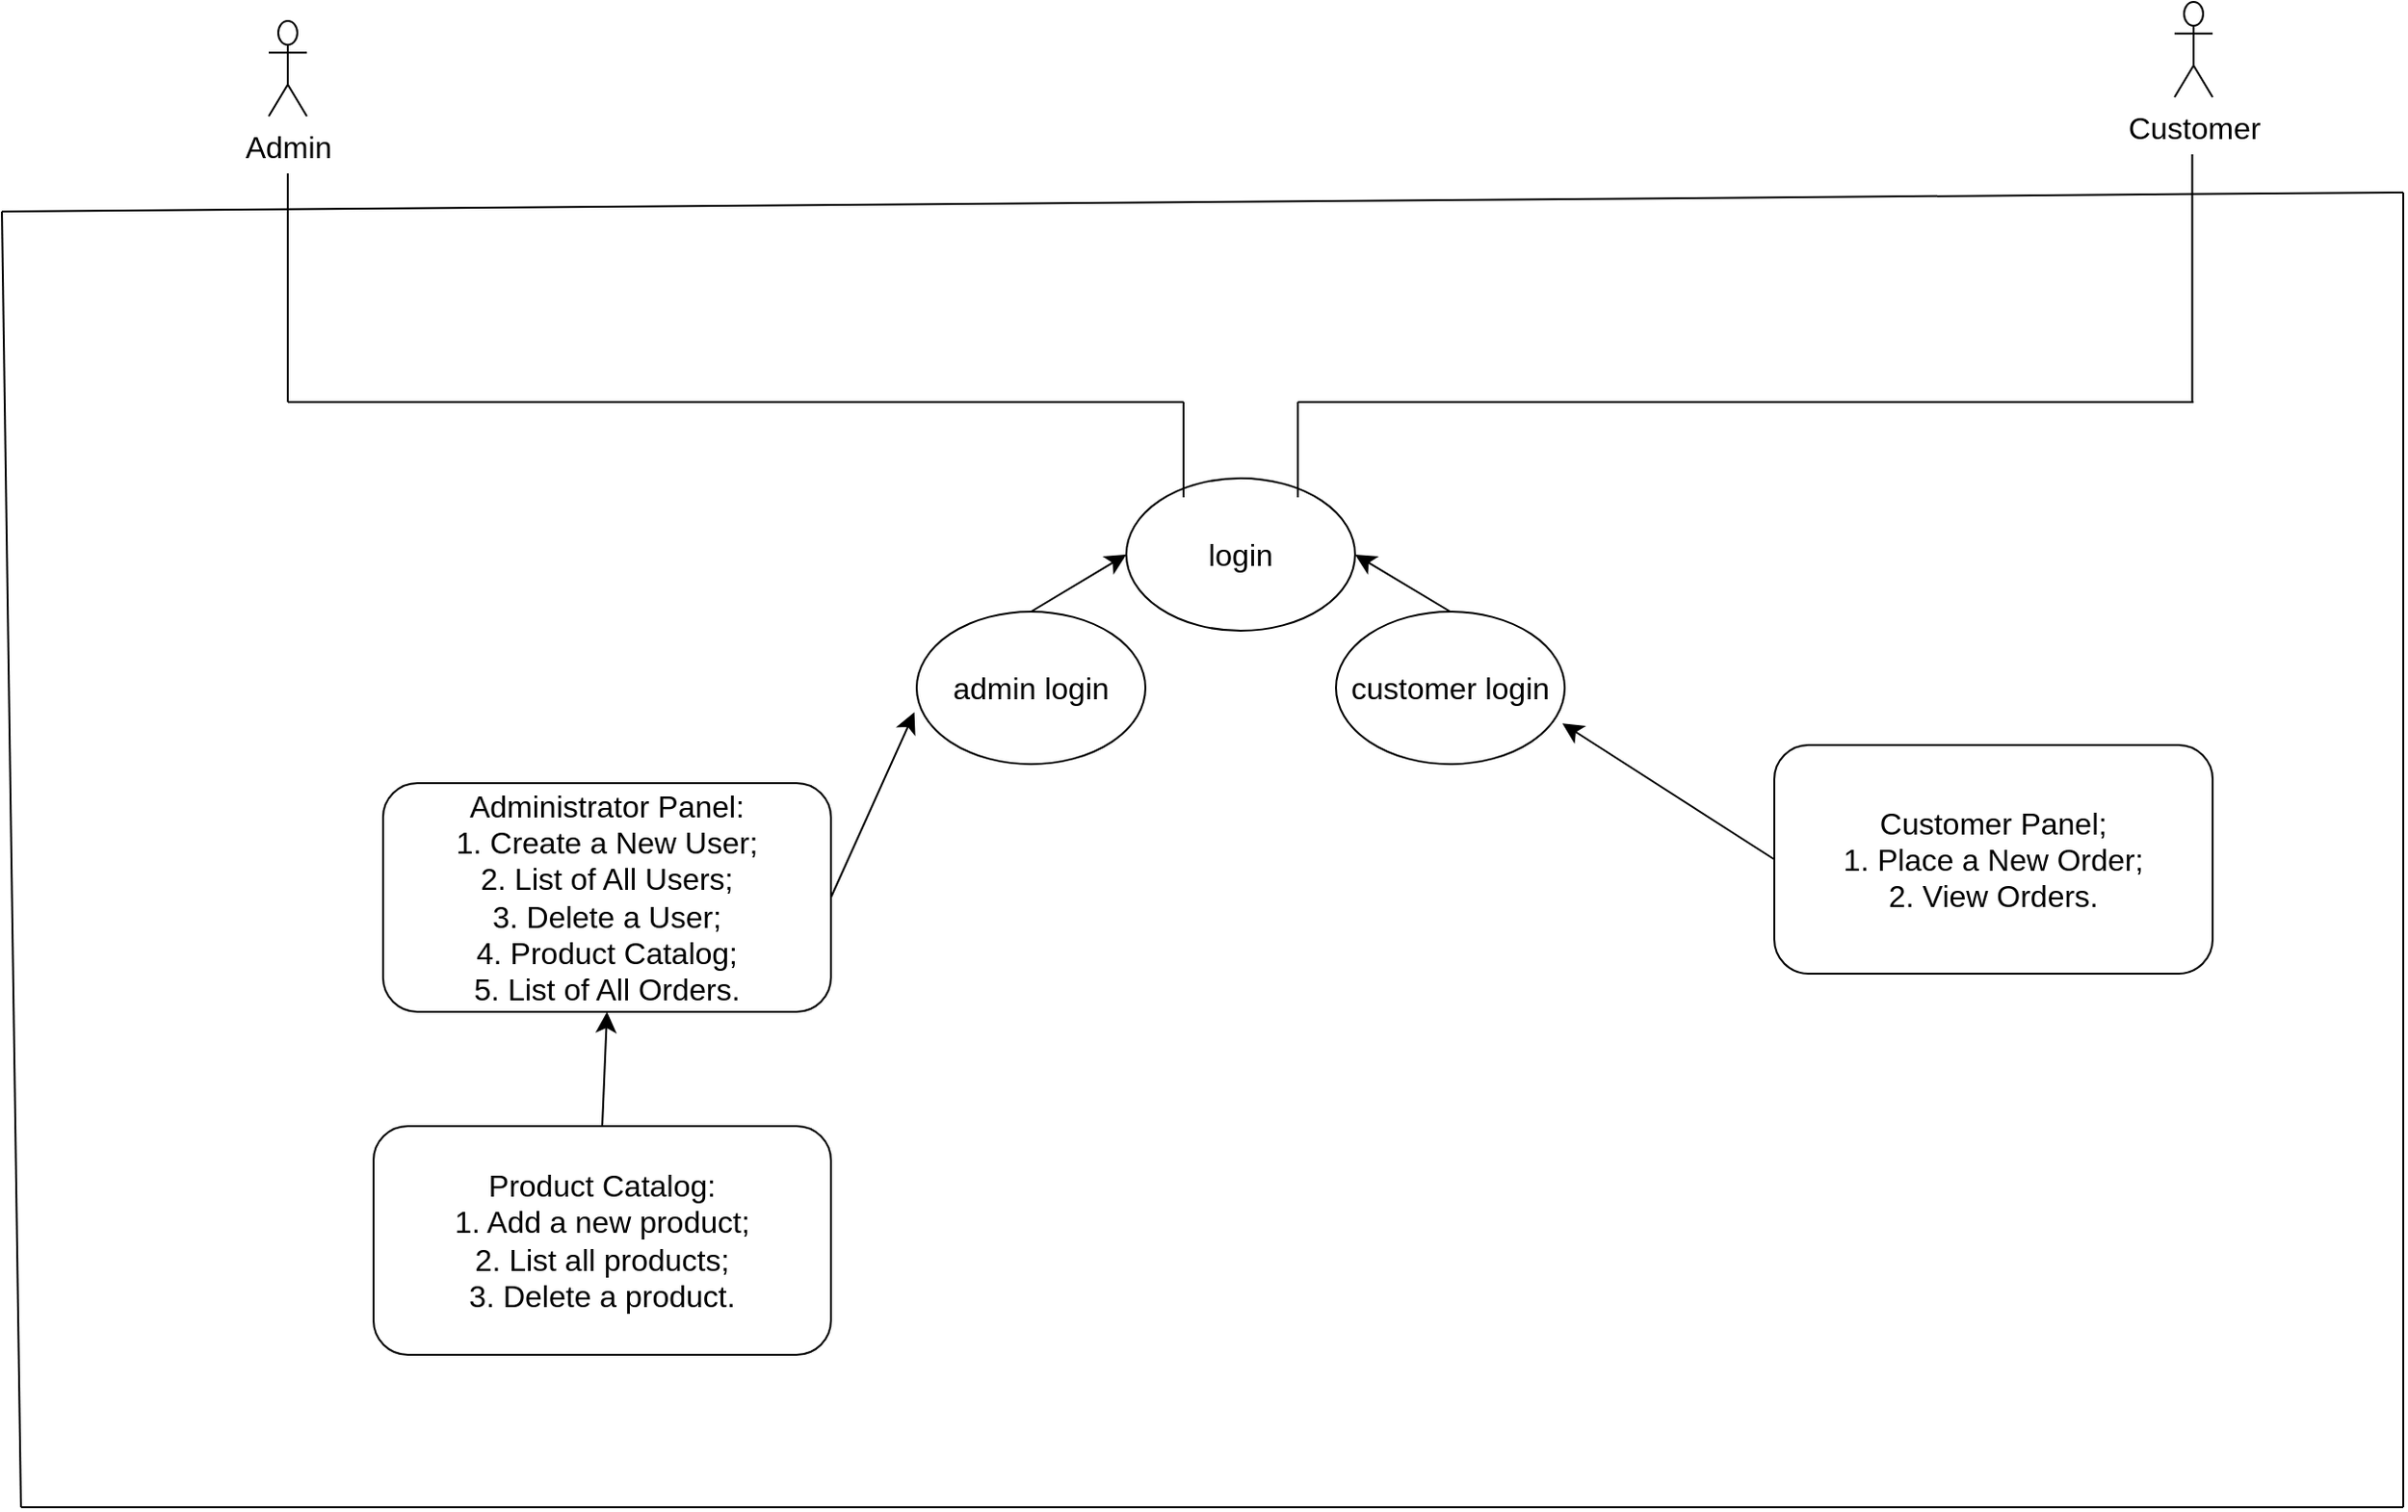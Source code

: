 <mxfile version="22.0.5" type="device">
  <diagram name="Page-1" id="2YBvvXClWsGukQMizWep">
    <mxGraphModel dx="1671" dy="978" grid="1" gridSize="10" guides="1" tooltips="1" connect="1" arrows="1" fold="1" page="1" pageScale="1" pageWidth="850" pageHeight="1100" math="0" shadow="0">
      <root>
        <mxCell id="0" />
        <mxCell id="1" parent="0" />
        <mxCell id="KqYLICt4tUIHN2O6VlEI-1" value="" style="endArrow=none;html=1;rounded=0;fontSize=12;startSize=8;endSize=8;curved=1;" edge="1" parent="1">
          <mxGeometry width="50" height="50" relative="1" as="geometry">
            <mxPoint x="-670" y="120" as="sourcePoint" />
            <mxPoint x="590" y="110" as="targetPoint" />
          </mxGeometry>
        </mxCell>
        <object label="Customer" Customer="" id="KqYLICt4tUIHN2O6VlEI-3">
          <mxCell style="shape=umlActor;verticalLabelPosition=bottom;verticalAlign=top;html=1;outlineConnect=0;fontSize=16;" vertex="1" parent="1">
            <mxGeometry x="470" y="10" width="20" height="50" as="geometry" />
          </mxCell>
        </object>
        <mxCell id="KqYLICt4tUIHN2O6VlEI-4" value="Admin" style="shape=umlActor;verticalLabelPosition=bottom;verticalAlign=top;html=1;outlineConnect=0;fontSize=16;" vertex="1" parent="1">
          <mxGeometry x="-530" y="20" width="20" height="50" as="geometry" />
        </mxCell>
        <mxCell id="KqYLICt4tUIHN2O6VlEI-12" value="" style="endArrow=none;html=1;rounded=0;fontSize=12;startSize=8;endSize=8;curved=1;" edge="1" parent="1">
          <mxGeometry width="50" height="50" relative="1" as="geometry">
            <mxPoint x="-520" y="220" as="sourcePoint" />
            <mxPoint x="-520" y="100" as="targetPoint" />
          </mxGeometry>
        </mxCell>
        <mxCell id="KqYLICt4tUIHN2O6VlEI-13" value="" style="endArrow=none;html=1;rounded=0;fontSize=12;startSize=8;endSize=8;curved=1;" edge="1" parent="1">
          <mxGeometry width="50" height="50" relative="1" as="geometry">
            <mxPoint x="479.29" y="220" as="sourcePoint" />
            <mxPoint x="479.29" y="90" as="targetPoint" />
          </mxGeometry>
        </mxCell>
        <mxCell id="KqYLICt4tUIHN2O6VlEI-14" value="" style="endArrow=none;html=1;rounded=0;fontSize=12;startSize=8;endSize=8;curved=1;" edge="1" parent="1">
          <mxGeometry width="50" height="50" relative="1" as="geometry">
            <mxPoint x="-520" y="220" as="sourcePoint" />
            <mxPoint x="-50" y="220" as="targetPoint" />
          </mxGeometry>
        </mxCell>
        <mxCell id="KqYLICt4tUIHN2O6VlEI-15" value="" style="endArrow=none;html=1;rounded=0;fontSize=12;startSize=8;endSize=8;curved=1;" edge="1" parent="1">
          <mxGeometry width="50" height="50" relative="1" as="geometry">
            <mxPoint x="10" y="220" as="sourcePoint" />
            <mxPoint x="480" y="220" as="targetPoint" />
          </mxGeometry>
        </mxCell>
        <mxCell id="KqYLICt4tUIHN2O6VlEI-16" value="login" style="ellipse;whiteSpace=wrap;html=1;fontSize=16;" vertex="1" parent="1">
          <mxGeometry x="-80" y="260" width="120" height="80" as="geometry" />
        </mxCell>
        <mxCell id="KqYLICt4tUIHN2O6VlEI-17" value="" style="endArrow=none;html=1;rounded=0;fontSize=12;startSize=8;endSize=8;curved=1;exitX=0.25;exitY=0.125;exitDx=0;exitDy=0;exitPerimeter=0;" edge="1" parent="1" source="KqYLICt4tUIHN2O6VlEI-16">
          <mxGeometry width="50" height="50" relative="1" as="geometry">
            <mxPoint x="-50" y="248" as="sourcePoint" />
            <mxPoint x="-50" y="220" as="targetPoint" />
          </mxGeometry>
        </mxCell>
        <mxCell id="KqYLICt4tUIHN2O6VlEI-18" value="" style="endArrow=none;html=1;rounded=0;fontSize=12;startSize=8;endSize=8;curved=1;exitX=0.75;exitY=0.125;exitDx=0;exitDy=0;exitPerimeter=0;" edge="1" parent="1" source="KqYLICt4tUIHN2O6VlEI-16">
          <mxGeometry width="50" height="50" relative="1" as="geometry">
            <mxPoint x="-40" y="258" as="sourcePoint" />
            <mxPoint x="10" y="220" as="targetPoint" />
          </mxGeometry>
        </mxCell>
        <mxCell id="KqYLICt4tUIHN2O6VlEI-19" value="admin login" style="ellipse;whiteSpace=wrap;html=1;fontSize=16;" vertex="1" parent="1">
          <mxGeometry x="-190" y="330" width="120" height="80" as="geometry" />
        </mxCell>
        <mxCell id="KqYLICt4tUIHN2O6VlEI-20" value="customer login" style="ellipse;whiteSpace=wrap;html=1;fontSize=16;" vertex="1" parent="1">
          <mxGeometry x="30" y="330" width="120" height="80" as="geometry" />
        </mxCell>
        <mxCell id="KqYLICt4tUIHN2O6VlEI-21" value="" style="endArrow=classic;html=1;rounded=0;fontSize=12;startSize=8;endSize=8;curved=1;entryX=0;entryY=0.5;entryDx=0;entryDy=0;exitX=0.5;exitY=0;exitDx=0;exitDy=0;" edge="1" parent="1" source="KqYLICt4tUIHN2O6VlEI-19" target="KqYLICt4tUIHN2O6VlEI-16">
          <mxGeometry width="50" height="50" relative="1" as="geometry">
            <mxPoint x="-20" y="480" as="sourcePoint" />
            <mxPoint x="-30" y="430" as="targetPoint" />
          </mxGeometry>
        </mxCell>
        <mxCell id="KqYLICt4tUIHN2O6VlEI-22" value="" style="endArrow=classic;html=1;rounded=0;fontSize=12;startSize=8;endSize=8;curved=1;entryX=1;entryY=0.5;entryDx=0;entryDy=0;exitX=0.5;exitY=0;exitDx=0;exitDy=0;" edge="1" parent="1" source="KqYLICt4tUIHN2O6VlEI-20" target="KqYLICt4tUIHN2O6VlEI-16">
          <mxGeometry width="50" height="50" relative="1" as="geometry">
            <mxPoint x="-120" y="350" as="sourcePoint" />
            <mxPoint x="-70" y="310" as="targetPoint" />
          </mxGeometry>
        </mxCell>
        <mxCell id="KqYLICt4tUIHN2O6VlEI-25" value="&lt;div style=&quot;border-color: var(--border-color);&quot;&gt;Administrator Panel:&lt;/div&gt;&lt;div style=&quot;border-color: var(--border-color);&quot;&gt;1. Create a New User;&lt;/div&gt;&lt;div style=&quot;border-color: var(--border-color);&quot;&gt;2. List of All Users;&lt;/div&gt;&lt;div style=&quot;border-color: var(--border-color);&quot;&gt;3. Delete a User;&lt;/div&gt;&lt;div style=&quot;border-color: var(--border-color);&quot;&gt;4. Product Catalog;&lt;/div&gt;&lt;div style=&quot;border-color: var(--border-color);&quot;&gt;5. List of All Orders.&lt;/div&gt;" style="rounded=1;whiteSpace=wrap;html=1;fontSize=16;" vertex="1" parent="1">
          <mxGeometry x="-470" y="420" width="235" height="120" as="geometry" />
        </mxCell>
        <mxCell id="KqYLICt4tUIHN2O6VlEI-26" value="" style="endArrow=classic;html=1;rounded=0;fontSize=12;startSize=8;endSize=8;curved=1;entryX=-0.01;entryY=0.66;entryDx=0;entryDy=0;entryPerimeter=0;exitX=1;exitY=0.5;exitDx=0;exitDy=0;" edge="1" parent="1" source="KqYLICt4tUIHN2O6VlEI-25" target="KqYLICt4tUIHN2O6VlEI-19">
          <mxGeometry width="50" height="50" relative="1" as="geometry">
            <mxPoint x="-710" y="380" as="sourcePoint" />
            <mxPoint x="-310" y="580" as="targetPoint" />
          </mxGeometry>
        </mxCell>
        <mxCell id="KqYLICt4tUIHN2O6VlEI-27" value="Product Catalog:&lt;br&gt;&lt;div&gt;1. Add a new product;&lt;/div&gt;&lt;div&gt;2. List all products;&lt;/div&gt;&lt;div&gt;3. Delete a product.&lt;/div&gt;" style="rounded=1;whiteSpace=wrap;html=1;fontSize=16;" vertex="1" parent="1">
          <mxGeometry x="-475" y="600" width="240" height="120" as="geometry" />
        </mxCell>
        <mxCell id="KqYLICt4tUIHN2O6VlEI-28" value="&lt;div&gt;Customer Panel;&lt;/div&gt;&lt;div&gt;1. Place a New Order;&lt;/div&gt;&lt;div&gt;2. View Orders.&lt;/div&gt;" style="rounded=1;whiteSpace=wrap;html=1;fontSize=16;" vertex="1" parent="1">
          <mxGeometry x="260" y="400" width="230" height="120" as="geometry" />
        </mxCell>
        <mxCell id="KqYLICt4tUIHN2O6VlEI-30" value="" style="endArrow=classic;html=1;rounded=0;fontSize=12;startSize=8;endSize=8;curved=1;entryX=0.99;entryY=0.733;entryDx=0;entryDy=0;entryPerimeter=0;exitX=0;exitY=0.5;exitDx=0;exitDy=0;" edge="1" parent="1" source="KqYLICt4tUIHN2O6VlEI-28" target="KqYLICt4tUIHN2O6VlEI-20">
          <mxGeometry width="50" height="50" relative="1" as="geometry">
            <mxPoint x="-305" y="470" as="sourcePoint" />
            <mxPoint x="-181" y="393" as="targetPoint" />
          </mxGeometry>
        </mxCell>
        <mxCell id="KqYLICt4tUIHN2O6VlEI-31" value="" style="endArrow=classic;html=1;rounded=0;fontSize=12;startSize=8;endSize=8;curved=1;entryX=0.5;entryY=1;entryDx=0;entryDy=0;exitX=0.5;exitY=0;exitDx=0;exitDy=0;" edge="1" parent="1" source="KqYLICt4tUIHN2O6VlEI-27" target="KqYLICt4tUIHN2O6VlEI-25">
          <mxGeometry width="50" height="50" relative="1" as="geometry">
            <mxPoint x="-700" y="570" as="sourcePoint" />
            <mxPoint x="-650" y="520" as="targetPoint" />
          </mxGeometry>
        </mxCell>
        <mxCell id="KqYLICt4tUIHN2O6VlEI-33" value="" style="endArrow=none;html=1;rounded=0;fontSize=12;startSize=8;endSize=8;curved=1;" edge="1" parent="1">
          <mxGeometry width="50" height="50" relative="1" as="geometry">
            <mxPoint x="-660" y="800" as="sourcePoint" />
            <mxPoint x="-670" y="120" as="targetPoint" />
          </mxGeometry>
        </mxCell>
        <mxCell id="KqYLICt4tUIHN2O6VlEI-34" value="" style="endArrow=none;html=1;rounded=0;fontSize=12;startSize=8;endSize=8;curved=1;" edge="1" parent="1">
          <mxGeometry width="50" height="50" relative="1" as="geometry">
            <mxPoint x="-660" y="800" as="sourcePoint" />
            <mxPoint x="590" y="800" as="targetPoint" />
          </mxGeometry>
        </mxCell>
        <mxCell id="KqYLICt4tUIHN2O6VlEI-35" value="" style="endArrow=none;html=1;rounded=0;fontSize=12;startSize=8;endSize=8;curved=1;" edge="1" parent="1">
          <mxGeometry width="50" height="50" relative="1" as="geometry">
            <mxPoint x="590" y="800" as="sourcePoint" />
            <mxPoint x="590" y="110" as="targetPoint" />
          </mxGeometry>
        </mxCell>
      </root>
    </mxGraphModel>
  </diagram>
</mxfile>
